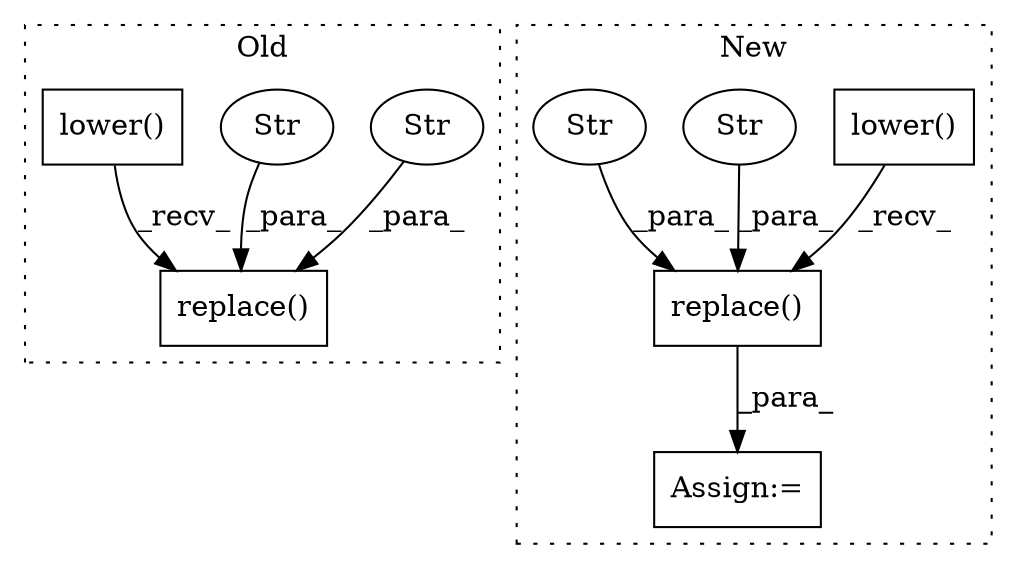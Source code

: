 digraph G {
subgraph cluster0 {
1 [label="replace()" a="75" s="2133,2204" l="62,1" shape="box"];
3 [label="Str" a="66" s="2202" l="2" shape="ellipse"];
4 [label="Str" a="66" s="2195" l="5" shape="ellipse"];
5 [label="lower()" a="75" s="2133" l="53" shape="box"];
label = "Old";
style="dotted";
}
subgraph cluster1 {
2 [label="lower()" a="75" s="2188" l="9" shape="box"];
6 [label="replace()" a="75" s="2188,2276" l="77,1" shape="box"];
7 [label="Str" a="66" s="2265" l="6" shape="ellipse"];
8 [label="Str" a="66" s="2273" l="3" shape="ellipse"];
9 [label="Assign:=" a="68" s="2185" l="3" shape="box"];
label = "New";
style="dotted";
}
2 -> 6 [label="_recv_"];
3 -> 1 [label="_para_"];
4 -> 1 [label="_para_"];
5 -> 1 [label="_recv_"];
6 -> 9 [label="_para_"];
7 -> 6 [label="_para_"];
8 -> 6 [label="_para_"];
}
